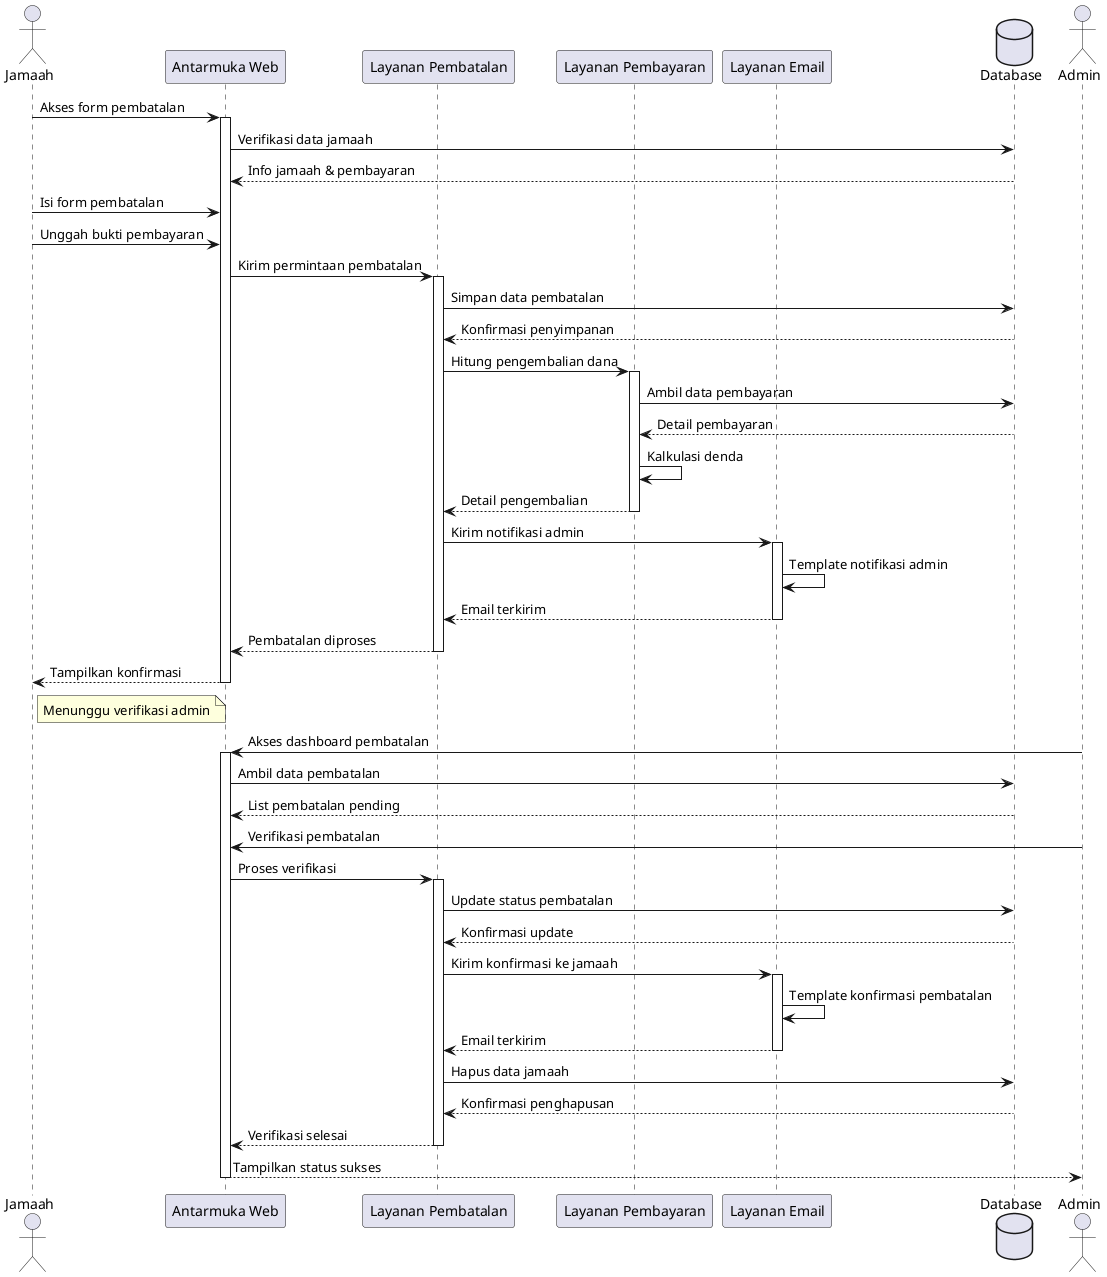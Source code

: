 @startuml Urutan Pembatalan

actor "Jamaah" as jamaah
participant "Antarmuka Web" as ui
participant "Layanan Pembatalan" as cancel
participant "Layanan Pembayaran" as payment
participant "Layanan Email" as email
database "Database" as db

jamaah -> ui: Akses form pembatalan
activate ui

ui -> db: Verifikasi data jamaah
db --> ui: Info jamaah & pembayaran

jamaah -> ui: Isi form pembatalan
jamaah -> ui: Unggah bukti pembayaran

ui -> cancel: Kirim permintaan pembatalan
activate cancel

cancel -> db: Simpan data pembatalan
db --> cancel: Konfirmasi penyimpanan

cancel -> payment: Hitung pengembalian dana
activate payment
payment -> db: Ambil data pembayaran
db --> payment: Detail pembayaran
payment -> payment: Kalkulasi denda
payment --> cancel: Detail pengembalian
deactivate payment

cancel -> email: Kirim notifikasi admin
activate email
email -> email: Template notifikasi admin
email --> cancel: Email terkirim
deactivate email

cancel --> ui: Pembatalan diproses
deactivate cancel

ui --> jamaah: Tampilkan konfirmasi
deactivate ui

note right of jamaah: Menunggu verifikasi admin

actor "Admin" as admin
admin -> ui: Akses dashboard pembatalan
activate ui

ui -> db: Ambil data pembatalan
db --> ui: List pembatalan pending

admin -> ui: Verifikasi pembatalan
ui -> cancel: Proses verifikasi
activate cancel

cancel -> db: Update status pembatalan
db --> cancel: Konfirmasi update

cancel -> email: Kirim konfirmasi ke jamaah
activate email
email -> email: Template konfirmasi pembatalan
email --> cancel: Email terkirim
deactivate email

cancel -> db: Hapus data jamaah
db --> cancel: Konfirmasi penghapusan

cancel --> ui: Verifikasi selesai
deactivate cancel

ui --> admin: Tampilkan status sukses
deactivate ui

@enduml
